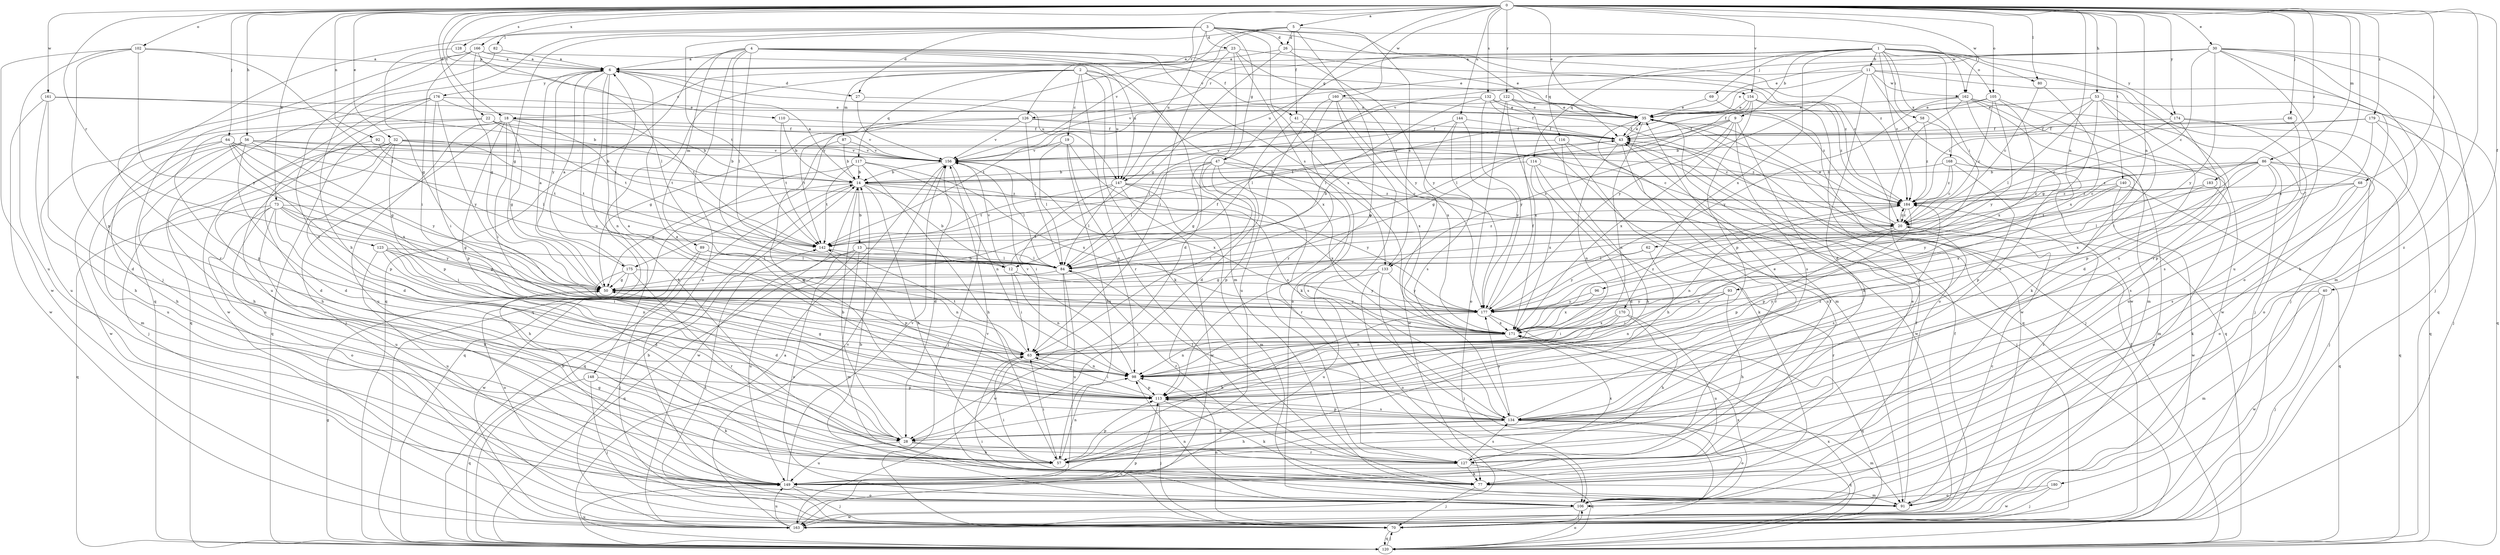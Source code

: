 strict digraph  {
0;
1;
2;
3;
4;
5;
6;
9;
11;
12;
13;
14;
18;
19;
20;
22;
23;
26;
27;
28;
30;
32;
35;
40;
41;
43;
47;
50;
53;
56;
57;
58;
62;
63;
64;
66;
68;
69;
70;
73;
77;
80;
82;
84;
86;
87;
89;
91;
92;
93;
96;
98;
102;
105;
106;
110;
113;
114;
116;
117;
120;
122;
123;
126;
127;
128;
132;
133;
134;
140;
142;
144;
147;
148;
149;
154;
156;
160;
161;
162;
163;
166;
168;
170;
171;
174;
175;
176;
177;
179;
180;
183;
184;
0 -> 5  [label=a];
0 -> 18  [label=c];
0 -> 22  [label=d];
0 -> 30  [label=e];
0 -> 32  [label=e];
0 -> 35  [label=e];
0 -> 40  [label=f];
0 -> 47  [label=g];
0 -> 53  [label=h];
0 -> 56  [label=h];
0 -> 64  [label=j];
0 -> 66  [label=j];
0 -> 68  [label=j];
0 -> 73  [label=k];
0 -> 80  [label=l];
0 -> 86  [label=m];
0 -> 92  [label=n];
0 -> 93  [label=n];
0 -> 96  [label=n];
0 -> 98  [label=n];
0 -> 102  [label=o];
0 -> 105  [label=o];
0 -> 110  [label=p];
0 -> 122  [label=r];
0 -> 123  [label=r];
0 -> 126  [label=r];
0 -> 128  [label=s];
0 -> 132  [label=s];
0 -> 140  [label=t];
0 -> 144  [label=u];
0 -> 154  [label=v];
0 -> 160  [label=w];
0 -> 161  [label=w];
0 -> 162  [label=w];
0 -> 166  [label=x];
0 -> 174  [label=y];
0 -> 179  [label=z];
0 -> 180  [label=z];
0 -> 183  [label=z];
1 -> 9  [label=b];
1 -> 11  [label=b];
1 -> 58  [label=i];
1 -> 62  [label=i];
1 -> 69  [label=j];
1 -> 80  [label=l];
1 -> 105  [label=o];
1 -> 114  [label=q];
1 -> 116  [label=q];
1 -> 126  [label=r];
1 -> 127  [label=r];
1 -> 147  [label=u];
1 -> 168  [label=x];
1 -> 170  [label=x];
1 -> 174  [label=y];
1 -> 184  [label=z];
2 -> 18  [label=c];
2 -> 19  [label=c];
2 -> 77  [label=k];
2 -> 87  [label=m];
2 -> 117  [label=q];
2 -> 120  [label=q];
2 -> 127  [label=r];
2 -> 147  [label=u];
2 -> 154  [label=v];
2 -> 171  [label=x];
3 -> 20  [label=c];
3 -> 23  [label=d];
3 -> 26  [label=d];
3 -> 47  [label=g];
3 -> 50  [label=g];
3 -> 57  [label=h];
3 -> 70  [label=j];
3 -> 82  [label=l];
3 -> 142  [label=t];
3 -> 147  [label=u];
3 -> 162  [label=w];
3 -> 171  [label=x];
3 -> 184  [label=z];
4 -> 6  [label=a];
4 -> 12  [label=b];
4 -> 41  [label=f];
4 -> 84  [label=l];
4 -> 89  [label=m];
4 -> 91  [label=m];
4 -> 106  [label=o];
4 -> 120  [label=q];
4 -> 133  [label=s];
4 -> 147  [label=u];
4 -> 184  [label=z];
5 -> 26  [label=d];
5 -> 27  [label=d];
5 -> 41  [label=f];
5 -> 113  [label=p];
5 -> 133  [label=s];
5 -> 156  [label=v];
5 -> 175  [label=y];
6 -> 27  [label=d];
6 -> 77  [label=k];
6 -> 98  [label=n];
6 -> 147  [label=u];
6 -> 148  [label=u];
6 -> 175  [label=y];
6 -> 176  [label=y];
9 -> 12  [label=b];
9 -> 43  [label=f];
9 -> 50  [label=g];
9 -> 57  [label=h];
9 -> 133  [label=s];
9 -> 134  [label=s];
9 -> 171  [label=x];
11 -> 28  [label=d];
11 -> 35  [label=e];
11 -> 70  [label=j];
11 -> 120  [label=q];
11 -> 156  [label=v];
11 -> 162  [label=w];
11 -> 163  [label=w];
11 -> 177  [label=y];
12 -> 43  [label=f];
12 -> 63  [label=i];
12 -> 98  [label=n];
12 -> 156  [label=v];
12 -> 177  [label=y];
13 -> 12  [label=b];
13 -> 84  [label=l];
13 -> 91  [label=m];
13 -> 106  [label=o];
13 -> 120  [label=q];
13 -> 149  [label=u];
14 -> 6  [label=a];
14 -> 12  [label=b];
14 -> 13  [label=b];
14 -> 50  [label=g];
14 -> 57  [label=h];
14 -> 120  [label=q];
14 -> 163  [label=w];
14 -> 177  [label=y];
14 -> 184  [label=z];
18 -> 43  [label=f];
18 -> 50  [label=g];
18 -> 63  [label=i];
18 -> 70  [label=j];
18 -> 113  [label=p];
18 -> 120  [label=q];
18 -> 142  [label=t];
18 -> 149  [label=u];
18 -> 156  [label=v];
19 -> 57  [label=h];
19 -> 84  [label=l];
19 -> 98  [label=n];
19 -> 134  [label=s];
19 -> 156  [label=v];
20 -> 35  [label=e];
20 -> 98  [label=n];
20 -> 113  [label=p];
20 -> 134  [label=s];
20 -> 142  [label=t];
20 -> 184  [label=z];
22 -> 14  [label=b];
22 -> 43  [label=f];
22 -> 57  [label=h];
22 -> 113  [label=p];
22 -> 142  [label=t];
23 -> 6  [label=a];
23 -> 28  [label=d];
23 -> 35  [label=e];
23 -> 63  [label=i];
23 -> 127  [label=r];
23 -> 177  [label=y];
26 -> 6  [label=a];
26 -> 43  [label=f];
26 -> 50  [label=g];
26 -> 177  [label=y];
27 -> 35  [label=e];
27 -> 156  [label=v];
28 -> 14  [label=b];
28 -> 57  [label=h];
28 -> 127  [label=r];
28 -> 149  [label=u];
30 -> 6  [label=a];
30 -> 20  [label=c];
30 -> 35  [label=e];
30 -> 70  [label=j];
30 -> 77  [label=k];
30 -> 91  [label=m];
30 -> 106  [label=o];
30 -> 149  [label=u];
30 -> 156  [label=v];
30 -> 177  [label=y];
32 -> 20  [label=c];
32 -> 28  [label=d];
32 -> 57  [label=h];
32 -> 70  [label=j];
32 -> 113  [label=p];
32 -> 142  [label=t];
32 -> 149  [label=u];
32 -> 156  [label=v];
32 -> 184  [label=z];
35 -> 43  [label=f];
35 -> 70  [label=j];
35 -> 98  [label=n];
35 -> 120  [label=q];
35 -> 149  [label=u];
40 -> 70  [label=j];
40 -> 91  [label=m];
40 -> 163  [label=w];
40 -> 177  [label=y];
41 -> 28  [label=d];
41 -> 43  [label=f];
41 -> 171  [label=x];
43 -> 35  [label=e];
43 -> 98  [label=n];
43 -> 127  [label=r];
43 -> 156  [label=v];
47 -> 14  [label=b];
47 -> 20  [label=c];
47 -> 50  [label=g];
47 -> 63  [label=i];
47 -> 84  [label=l];
47 -> 113  [label=p];
47 -> 127  [label=r];
47 -> 134  [label=s];
50 -> 6  [label=a];
50 -> 177  [label=y];
53 -> 35  [label=e];
53 -> 50  [label=g];
53 -> 63  [label=i];
53 -> 84  [label=l];
53 -> 120  [label=q];
53 -> 134  [label=s];
53 -> 184  [label=z];
56 -> 14  [label=b];
56 -> 28  [label=d];
56 -> 57  [label=h];
56 -> 91  [label=m];
56 -> 149  [label=u];
56 -> 156  [label=v];
56 -> 177  [label=y];
56 -> 184  [label=z];
57 -> 63  [label=i];
57 -> 98  [label=n];
57 -> 113  [label=p];
58 -> 43  [label=f];
58 -> 134  [label=s];
58 -> 184  [label=z];
62 -> 84  [label=l];
62 -> 127  [label=r];
62 -> 177  [label=y];
63 -> 98  [label=n];
63 -> 142  [label=t];
64 -> 50  [label=g];
64 -> 57  [label=h];
64 -> 84  [label=l];
64 -> 113  [label=p];
64 -> 156  [label=v];
64 -> 163  [label=w];
64 -> 171  [label=x];
66 -> 43  [label=f];
66 -> 134  [label=s];
68 -> 77  [label=k];
68 -> 84  [label=l];
68 -> 134  [label=s];
68 -> 184  [label=z];
69 -> 35  [label=e];
69 -> 163  [label=w];
70 -> 63  [label=i];
70 -> 98  [label=n];
70 -> 120  [label=q];
70 -> 142  [label=t];
73 -> 20  [label=c];
73 -> 50  [label=g];
73 -> 57  [label=h];
73 -> 63  [label=i];
73 -> 77  [label=k];
73 -> 106  [label=o];
73 -> 120  [label=q];
73 -> 149  [label=u];
73 -> 177  [label=y];
77 -> 63  [label=i];
77 -> 70  [label=j];
77 -> 91  [label=m];
77 -> 184  [label=z];
80 -> 20  [label=c];
80 -> 171  [label=x];
82 -> 6  [label=a];
82 -> 120  [label=q];
84 -> 50  [label=g];
84 -> 127  [label=r];
84 -> 149  [label=u];
84 -> 163  [label=w];
86 -> 14  [label=b];
86 -> 20  [label=c];
86 -> 70  [label=j];
86 -> 84  [label=l];
86 -> 106  [label=o];
86 -> 120  [label=q];
86 -> 134  [label=s];
86 -> 171  [label=x];
86 -> 184  [label=z];
87 -> 14  [label=b];
87 -> 134  [label=s];
87 -> 156  [label=v];
89 -> 70  [label=j];
89 -> 84  [label=l];
89 -> 98  [label=n];
89 -> 163  [label=w];
91 -> 20  [label=c];
91 -> 43  [label=f];
92 -> 28  [label=d];
92 -> 142  [label=t];
92 -> 156  [label=v];
93 -> 57  [label=h];
93 -> 63  [label=i];
93 -> 98  [label=n];
93 -> 177  [label=y];
96 -> 171  [label=x];
96 -> 177  [label=y];
98 -> 6  [label=a];
98 -> 50  [label=g];
98 -> 113  [label=p];
98 -> 156  [label=v];
102 -> 6  [label=a];
102 -> 84  [label=l];
102 -> 113  [label=p];
102 -> 149  [label=u];
102 -> 163  [label=w];
102 -> 177  [label=y];
105 -> 20  [label=c];
105 -> 28  [label=d];
105 -> 35  [label=e];
105 -> 43  [label=f];
105 -> 171  [label=x];
105 -> 177  [label=y];
106 -> 14  [label=b];
106 -> 70  [label=j];
106 -> 98  [label=n];
106 -> 156  [label=v];
106 -> 163  [label=w];
106 -> 171  [label=x];
110 -> 14  [label=b];
110 -> 43  [label=f];
110 -> 142  [label=t];
113 -> 6  [label=a];
113 -> 63  [label=i];
113 -> 70  [label=j];
113 -> 77  [label=k];
113 -> 134  [label=s];
113 -> 184  [label=z];
114 -> 14  [label=b];
114 -> 28  [label=d];
114 -> 57  [label=h];
114 -> 70  [label=j];
114 -> 171  [label=x];
116 -> 57  [label=h];
116 -> 77  [label=k];
116 -> 156  [label=v];
116 -> 163  [label=w];
117 -> 14  [label=b];
117 -> 57  [label=h];
117 -> 98  [label=n];
117 -> 120  [label=q];
117 -> 142  [label=t];
117 -> 171  [label=x];
120 -> 14  [label=b];
120 -> 43  [label=f];
120 -> 50  [label=g];
120 -> 70  [label=j];
120 -> 106  [label=o];
120 -> 149  [label=u];
120 -> 171  [label=x];
122 -> 35  [label=e];
122 -> 84  [label=l];
122 -> 91  [label=m];
122 -> 106  [label=o];
122 -> 171  [label=x];
122 -> 184  [label=z];
123 -> 28  [label=d];
123 -> 50  [label=g];
123 -> 63  [label=i];
123 -> 84  [label=l];
123 -> 98  [label=n];
123 -> 149  [label=u];
126 -> 20  [label=c];
126 -> 43  [label=f];
126 -> 50  [label=g];
126 -> 84  [label=l];
126 -> 142  [label=t];
126 -> 156  [label=v];
127 -> 43  [label=f];
127 -> 77  [label=k];
127 -> 120  [label=q];
127 -> 134  [label=s];
127 -> 149  [label=u];
127 -> 171  [label=x];
128 -> 6  [label=a];
128 -> 50  [label=g];
132 -> 35  [label=e];
132 -> 43  [label=f];
132 -> 84  [label=l];
132 -> 120  [label=q];
132 -> 142  [label=t];
132 -> 177  [label=y];
133 -> 50  [label=g];
133 -> 70  [label=j];
133 -> 106  [label=o];
133 -> 149  [label=u];
133 -> 177  [label=y];
134 -> 28  [label=d];
134 -> 35  [label=e];
134 -> 57  [label=h];
134 -> 84  [label=l];
134 -> 91  [label=m];
134 -> 106  [label=o];
134 -> 113  [label=p];
134 -> 120  [label=q];
134 -> 177  [label=y];
140 -> 120  [label=q];
140 -> 142  [label=t];
140 -> 163  [label=w];
140 -> 177  [label=y];
140 -> 184  [label=z];
142 -> 84  [label=l];
142 -> 113  [label=p];
142 -> 184  [label=z];
144 -> 43  [label=f];
144 -> 84  [label=l];
144 -> 134  [label=s];
144 -> 163  [label=w];
144 -> 177  [label=y];
147 -> 63  [label=i];
147 -> 84  [label=l];
147 -> 91  [label=m];
147 -> 142  [label=t];
147 -> 163  [label=w];
147 -> 171  [label=x];
147 -> 184  [label=z];
148 -> 70  [label=j];
148 -> 77  [label=k];
148 -> 113  [label=p];
148 -> 120  [label=q];
149 -> 35  [label=e];
149 -> 50  [label=g];
149 -> 70  [label=j];
149 -> 106  [label=o];
149 -> 156  [label=v];
154 -> 35  [label=e];
154 -> 84  [label=l];
154 -> 106  [label=o];
154 -> 113  [label=p];
154 -> 142  [label=t];
154 -> 184  [label=z];
156 -> 14  [label=b];
156 -> 28  [label=d];
156 -> 70  [label=j];
156 -> 84  [label=l];
156 -> 120  [label=a];
156 -> 171  [label=x];
160 -> 35  [label=e];
160 -> 77  [label=k];
160 -> 106  [label=o];
160 -> 149  [label=u];
160 -> 171  [label=x];
161 -> 14  [label=b];
161 -> 28  [label=d];
161 -> 35  [label=e];
161 -> 149  [label=u];
161 -> 163  [label=w];
162 -> 35  [label=e];
162 -> 57  [label=h];
162 -> 70  [label=j];
162 -> 77  [label=k];
162 -> 91  [label=m];
162 -> 163  [label=w];
162 -> 177  [label=y];
163 -> 14  [label=b];
163 -> 43  [label=f];
163 -> 113  [label=p];
163 -> 149  [label=u];
163 -> 156  [label=v];
166 -> 6  [label=a];
166 -> 35  [label=e];
166 -> 50  [label=g];
166 -> 63  [label=i];
166 -> 84  [label=l];
166 -> 127  [label=r];
166 -> 134  [label=s];
168 -> 14  [label=b];
168 -> 20  [label=c];
168 -> 91  [label=m];
168 -> 113  [label=p];
168 -> 184  [label=z];
170 -> 57  [label=h];
170 -> 63  [label=i];
170 -> 98  [label=n];
170 -> 149  [label=u];
170 -> 171  [label=x];
171 -> 63  [label=i];
171 -> 98  [label=n];
171 -> 184  [label=z];
174 -> 20  [label=c];
174 -> 43  [label=f];
174 -> 113  [label=p];
174 -> 120  [label=q];
174 -> 149  [label=u];
175 -> 6  [label=a];
175 -> 28  [label=d];
175 -> 50  [label=g];
175 -> 106  [label=o];
175 -> 127  [label=r];
175 -> 171  [label=x];
176 -> 35  [label=e];
176 -> 63  [label=i];
176 -> 120  [label=q];
176 -> 142  [label=t];
176 -> 149  [label=u];
176 -> 163  [label=w];
176 -> 177  [label=y];
177 -> 43  [label=f];
177 -> 57  [label=h];
177 -> 120  [label=q];
177 -> 171  [label=x];
179 -> 14  [label=b];
179 -> 43  [label=f];
179 -> 70  [label=j];
179 -> 106  [label=o];
179 -> 113  [label=p];
180 -> 70  [label=j];
180 -> 106  [label=o];
180 -> 163  [label=w];
183 -> 106  [label=o];
183 -> 171  [label=x];
183 -> 184  [label=z];
184 -> 20  [label=c];
184 -> 98  [label=n];
184 -> 113  [label=p];
}
